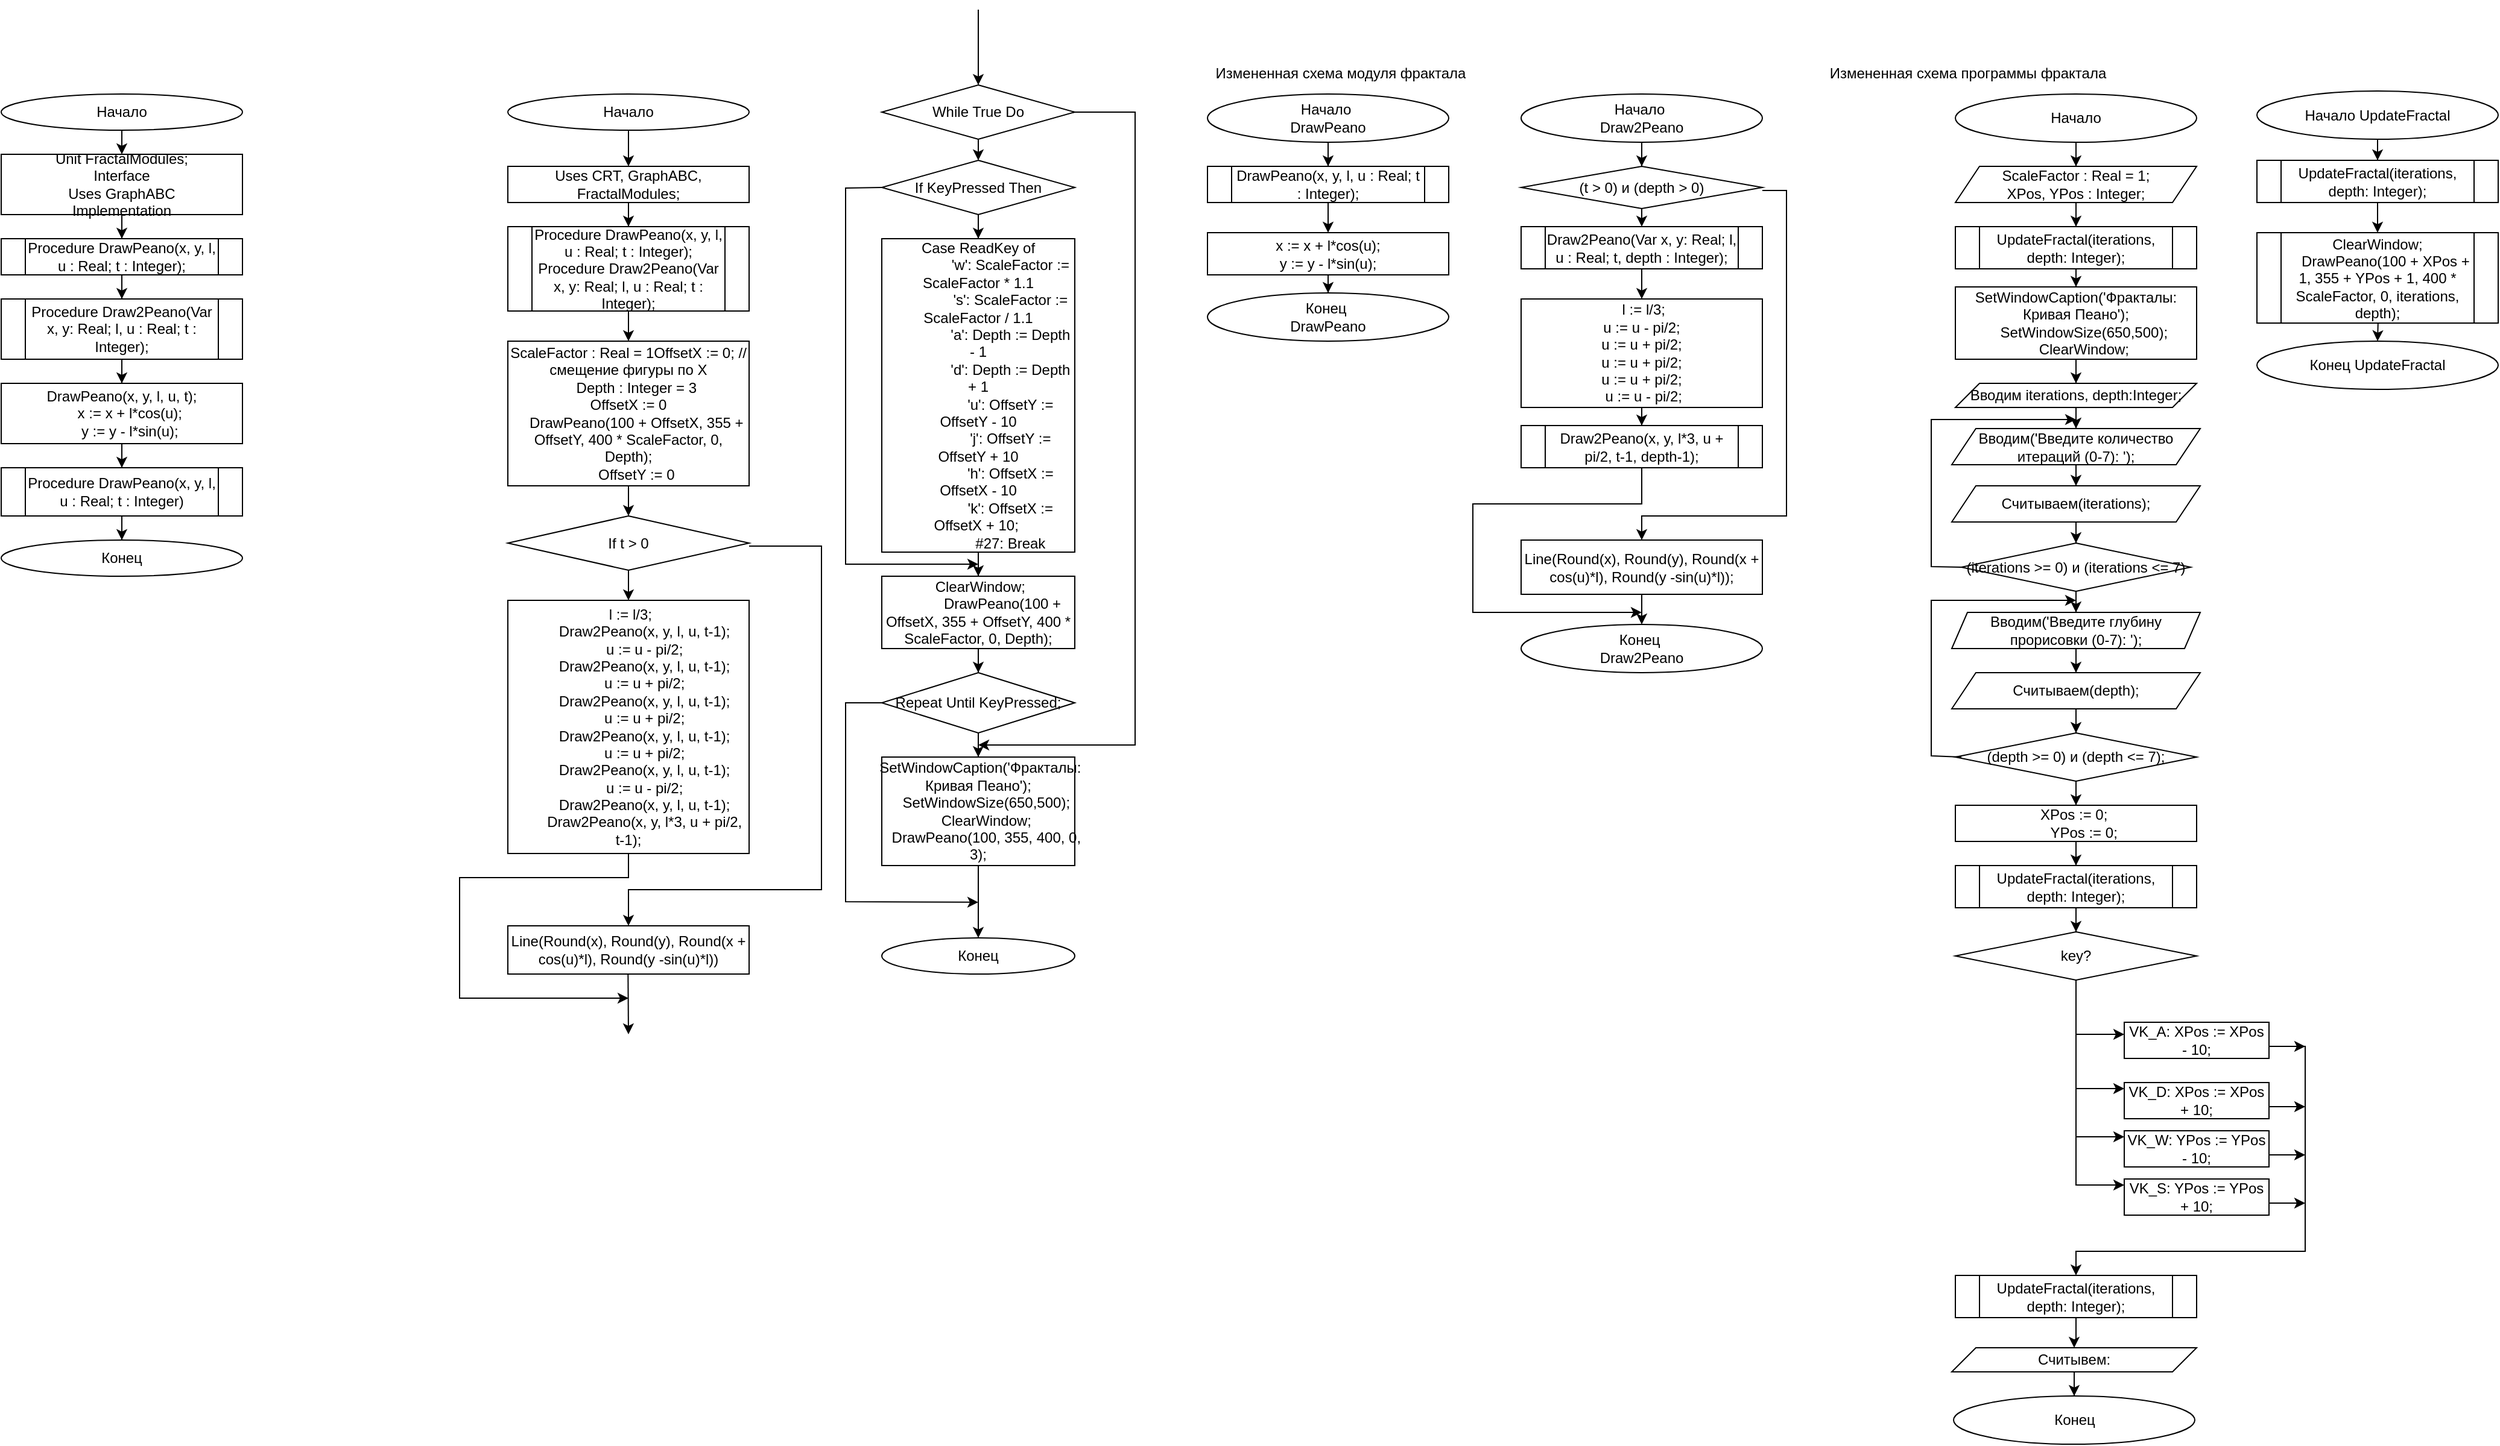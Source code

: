 <mxfile version="22.0.3" type="device">
  <diagram name="Страница — 1" id="ImiMxHiRhQceS4LaBA5e">
    <mxGraphModel dx="3646" dy="2900" grid="1" gridSize="10" guides="1" tooltips="1" connect="1" arrows="1" fold="1" page="1" pageScale="1" pageWidth="827" pageHeight="1169" math="0" shadow="0">
      <root>
        <mxCell id="0" />
        <mxCell id="1" parent="0" />
        <mxCell id="1axHWI7Uc9FdvBXGmtQv-3" value="" style="edgeStyle=orthogonalEdgeStyle;rounded=0;orthogonalLoop=1;jettySize=auto;html=1;" parent="1" source="1axHWI7Uc9FdvBXGmtQv-1" edge="1">
          <mxGeometry relative="1" as="geometry">
            <mxPoint x="140.037" y="70" as="targetPoint" />
          </mxGeometry>
        </mxCell>
        <mxCell id="1axHWI7Uc9FdvBXGmtQv-1" value="Начало" style="ellipse;whiteSpace=wrap;html=1;" parent="1" vertex="1">
          <mxGeometry x="40" y="20" width="200" height="30" as="geometry" />
        </mxCell>
        <mxCell id="1axHWI7Uc9FdvBXGmtQv-13" value="" style="edgeStyle=orthogonalEdgeStyle;rounded=0;orthogonalLoop=1;jettySize=auto;html=1;" parent="1" source="1axHWI7Uc9FdvBXGmtQv-5" target="1axHWI7Uc9FdvBXGmtQv-12" edge="1">
          <mxGeometry relative="1" as="geometry" />
        </mxCell>
        <mxCell id="1axHWI7Uc9FdvBXGmtQv-5" value="&lt;div&gt;Unit FractalModules;&lt;/div&gt;&lt;div&gt;Interface&lt;/div&gt;&lt;div&gt;Uses GraphABC&lt;br&gt;Implementation&lt;br&gt;&lt;/div&gt;" style="rounded=0;whiteSpace=wrap;html=1;" parent="1" vertex="1">
          <mxGeometry x="40" y="70" width="200" height="50" as="geometry" />
        </mxCell>
        <mxCell id="1axHWI7Uc9FdvBXGmtQv-16" value="" style="edgeStyle=orthogonalEdgeStyle;rounded=0;orthogonalLoop=1;jettySize=auto;html=1;" parent="1" source="1axHWI7Uc9FdvBXGmtQv-12" target="1axHWI7Uc9FdvBXGmtQv-14" edge="1">
          <mxGeometry relative="1" as="geometry" />
        </mxCell>
        <mxCell id="1axHWI7Uc9FdvBXGmtQv-12" value="Procedure DrawPeano(x, y, l, u : Real; t : Integer);" style="shape=process;whiteSpace=wrap;html=1;backgroundOutline=1;" parent="1" vertex="1">
          <mxGeometry x="40" y="140" width="200" height="30" as="geometry" />
        </mxCell>
        <mxCell id="1axHWI7Uc9FdvBXGmtQv-18" value="" style="edgeStyle=orthogonalEdgeStyle;rounded=0;orthogonalLoop=1;jettySize=auto;html=1;" parent="1" source="1axHWI7Uc9FdvBXGmtQv-14" target="1axHWI7Uc9FdvBXGmtQv-17" edge="1">
          <mxGeometry relative="1" as="geometry" />
        </mxCell>
        <mxCell id="1axHWI7Uc9FdvBXGmtQv-14" value="Procedure Draw2Peano(Var x, y: Real; l, u : Real; t : Integer);" style="shape=process;whiteSpace=wrap;html=1;backgroundOutline=1;" parent="1" vertex="1">
          <mxGeometry x="40" y="190" width="200" height="50" as="geometry" />
        </mxCell>
        <mxCell id="1axHWI7Uc9FdvBXGmtQv-20" value="" style="edgeStyle=orthogonalEdgeStyle;rounded=0;orthogonalLoop=1;jettySize=auto;html=1;" parent="1" source="1axHWI7Uc9FdvBXGmtQv-17" target="1axHWI7Uc9FdvBXGmtQv-19" edge="1">
          <mxGeometry relative="1" as="geometry" />
        </mxCell>
        <mxCell id="1axHWI7Uc9FdvBXGmtQv-17" value="DrawPeano(x, y, l, u, t);&#xa;    x := x + l*cos(u);&#xa;    y := y - l*sin(u);" style="rounded=0;whiteSpace=wrap;html=1;" parent="1" vertex="1">
          <mxGeometry x="40" y="260" width="200" height="50" as="geometry" />
        </mxCell>
        <mxCell id="1axHWI7Uc9FdvBXGmtQv-22" value="" style="edgeStyle=orthogonalEdgeStyle;rounded=0;orthogonalLoop=1;jettySize=auto;html=1;" parent="1" source="1axHWI7Uc9FdvBXGmtQv-19" target="1axHWI7Uc9FdvBXGmtQv-21" edge="1">
          <mxGeometry relative="1" as="geometry" />
        </mxCell>
        <mxCell id="1axHWI7Uc9FdvBXGmtQv-19" value="Procedure DrawPeano(x, y, l, u : Real; t : Integer)" style="shape=process;whiteSpace=wrap;html=1;backgroundOutline=1;" parent="1" vertex="1">
          <mxGeometry x="40" y="330" width="200" height="40" as="geometry" />
        </mxCell>
        <mxCell id="1axHWI7Uc9FdvBXGmtQv-21" value="Конец" style="ellipse;whiteSpace=wrap;html=1;" parent="1" vertex="1">
          <mxGeometry x="40" y="390" width="200" height="30" as="geometry" />
        </mxCell>
        <mxCell id="1axHWI7Uc9FdvBXGmtQv-25" value="" style="edgeStyle=orthogonalEdgeStyle;rounded=0;orthogonalLoop=1;jettySize=auto;html=1;" parent="1" source="1axHWI7Uc9FdvBXGmtQv-23" target="1axHWI7Uc9FdvBXGmtQv-24" edge="1">
          <mxGeometry relative="1" as="geometry" />
        </mxCell>
        <mxCell id="1axHWI7Uc9FdvBXGmtQv-23" value="Начало" style="ellipse;whiteSpace=wrap;html=1;" parent="1" vertex="1">
          <mxGeometry x="460" y="20" width="200" height="30" as="geometry" />
        </mxCell>
        <mxCell id="1axHWI7Uc9FdvBXGmtQv-27" value="" style="edgeStyle=orthogonalEdgeStyle;rounded=0;orthogonalLoop=1;jettySize=auto;html=1;" parent="1" source="1axHWI7Uc9FdvBXGmtQv-24" target="1axHWI7Uc9FdvBXGmtQv-26" edge="1">
          <mxGeometry relative="1" as="geometry" />
        </mxCell>
        <mxCell id="1axHWI7Uc9FdvBXGmtQv-24" value="&lt;div&gt;Uses CRT, GraphABC, FractalModules;&lt;br&gt;&lt;/div&gt;" style="rounded=0;whiteSpace=wrap;html=1;" parent="1" vertex="1">
          <mxGeometry x="460" y="80" width="200" height="30" as="geometry" />
        </mxCell>
        <mxCell id="1axHWI7Uc9FdvBXGmtQv-29" value="" style="edgeStyle=orthogonalEdgeStyle;rounded=0;orthogonalLoop=1;jettySize=auto;html=1;" parent="1" source="1axHWI7Uc9FdvBXGmtQv-26" target="1axHWI7Uc9FdvBXGmtQv-28" edge="1">
          <mxGeometry relative="1" as="geometry" />
        </mxCell>
        <mxCell id="1axHWI7Uc9FdvBXGmtQv-26" value="&lt;div&gt;Procedure DrawPeano(x, y, l, u : Real; t : Integer);&lt;/div&gt;&lt;div&gt;&lt;span style=&quot;background-color: initial;&quot;&gt;Procedure Draw2Peano(Var x, y: Real; l, u : Real; t : Integer);&lt;/span&gt;&lt;br&gt;&lt;/div&gt;" style="shape=process;whiteSpace=wrap;html=1;backgroundOutline=1;" parent="1" vertex="1">
          <mxGeometry x="460" y="130" width="200" height="70" as="geometry" />
        </mxCell>
        <mxCell id="1axHWI7Uc9FdvBXGmtQv-31" value="" style="edgeStyle=orthogonalEdgeStyle;rounded=0;orthogonalLoop=1;jettySize=auto;html=1;" parent="1" source="1axHWI7Uc9FdvBXGmtQv-28" target="1axHWI7Uc9FdvBXGmtQv-30" edge="1">
          <mxGeometry relative="1" as="geometry" />
        </mxCell>
        <mxCell id="1axHWI7Uc9FdvBXGmtQv-28" value="&lt;div&gt;&lt;div&gt;ScaleFactor : Real = 1OffsetX := 0; // смещение фигуры по X&lt;/div&gt;&lt;div&gt;&amp;nbsp; &amp;nbsp; Depth : Integer = 3&lt;br&gt;&lt;div&gt;OffsetX := 0&lt;/div&gt;&lt;div&gt;&amp;nbsp; &amp;nbsp; DrawPeano(100 + OffsetX, 355 + OffsetY, 400 * ScaleFactor, 0, Depth);&lt;/div&gt;&lt;div&gt;&amp;nbsp; &amp;nbsp; OffsetY := 0&lt;/div&gt;&lt;/div&gt;&lt;/div&gt;" style="rounded=0;whiteSpace=wrap;html=1;" parent="1" vertex="1">
          <mxGeometry x="460" y="225" width="200" height="120" as="geometry" />
        </mxCell>
        <mxCell id="1axHWI7Uc9FdvBXGmtQv-33" value="" style="edgeStyle=orthogonalEdgeStyle;rounded=0;orthogonalLoop=1;jettySize=auto;html=1;" parent="1" source="1axHWI7Uc9FdvBXGmtQv-30" target="1axHWI7Uc9FdvBXGmtQv-32" edge="1">
          <mxGeometry relative="1" as="geometry" />
        </mxCell>
        <mxCell id="1axHWI7Uc9FdvBXGmtQv-30" value="If t &gt; 0" style="rhombus;whiteSpace=wrap;html=1;" parent="1" vertex="1">
          <mxGeometry x="460" y="370" width="200" height="45" as="geometry" />
        </mxCell>
        <mxCell id="1axHWI7Uc9FdvBXGmtQv-32" value="&lt;div&gt;&amp;nbsp;l := l/3;&lt;/div&gt;&lt;div&gt;&amp;nbsp; &amp;nbsp; &amp;nbsp; &amp;nbsp; Draw2Peano(x, y, l, u, t-1);&lt;/div&gt;&lt;div&gt;&amp;nbsp; &amp;nbsp; &amp;nbsp; &amp;nbsp; u := u - pi/2;&lt;/div&gt;&lt;div&gt;&amp;nbsp; &amp;nbsp; &amp;nbsp; &amp;nbsp; Draw2Peano(x, y, l, u, t-1);&lt;/div&gt;&lt;div&gt;&amp;nbsp; &amp;nbsp; &amp;nbsp; &amp;nbsp; u := u + pi/2;&lt;/div&gt;&lt;div&gt;&amp;nbsp; &amp;nbsp; &amp;nbsp; &amp;nbsp; Draw2Peano(x, y, l, u, t-1);&lt;/div&gt;&lt;div&gt;&amp;nbsp; &amp;nbsp; &amp;nbsp; &amp;nbsp; u := u + pi/2;&lt;/div&gt;&lt;div&gt;&amp;nbsp; &amp;nbsp; &amp;nbsp; &amp;nbsp; Draw2Peano(x, y, l, u, t-1);&lt;/div&gt;&lt;div&gt;&amp;nbsp; &amp;nbsp; &amp;nbsp; &amp;nbsp; u := u + pi/2;&lt;/div&gt;&lt;div&gt;&amp;nbsp; &amp;nbsp; &amp;nbsp; &amp;nbsp; Draw2Peano(x, y, l, u, t-1);&lt;/div&gt;&lt;div&gt;&amp;nbsp; &amp;nbsp; &amp;nbsp; &amp;nbsp; u := u - pi/2;&lt;/div&gt;&lt;div&gt;&amp;nbsp; &amp;nbsp; &amp;nbsp; &amp;nbsp; Draw2Peano(x, y, l, u, t-1);&lt;/div&gt;&lt;div&gt;&amp;nbsp; &amp;nbsp; &amp;nbsp; &amp;nbsp; Draw2Peano(x, y, l*3, u + pi/2, t-1);&lt;/div&gt;" style="rounded=0;whiteSpace=wrap;html=1;" parent="1" vertex="1">
          <mxGeometry x="460" y="440" width="200" height="210" as="geometry" />
        </mxCell>
        <mxCell id="1axHWI7Uc9FdvBXGmtQv-34" value="" style="endArrow=classic;html=1;rounded=0;entryX=0.5;entryY=0;entryDx=0;entryDy=0;" parent="1" target="1axHWI7Uc9FdvBXGmtQv-35" edge="1">
          <mxGeometry width="50" height="50" relative="1" as="geometry">
            <mxPoint x="660" y="395" as="sourcePoint" />
            <mxPoint x="560" y="670" as="targetPoint" />
            <Array as="points">
              <mxPoint x="720" y="395" />
              <mxPoint x="720" y="680" />
              <mxPoint x="560" y="680" />
            </Array>
          </mxGeometry>
        </mxCell>
        <mxCell id="1axHWI7Uc9FdvBXGmtQv-35" value="Line(Round(x), Round(y), Round(x + cos(u)*l), Round(y -sin(u)*l))" style="rounded=0;whiteSpace=wrap;html=1;" parent="1" vertex="1">
          <mxGeometry x="460" y="710" width="200" height="40" as="geometry" />
        </mxCell>
        <mxCell id="1axHWI7Uc9FdvBXGmtQv-36" value="" style="endArrow=classic;html=1;rounded=0;" parent="1" edge="1">
          <mxGeometry width="50" height="50" relative="1" as="geometry">
            <mxPoint x="559.66" y="750" as="sourcePoint" />
            <mxPoint x="560" y="800" as="targetPoint" />
          </mxGeometry>
        </mxCell>
        <mxCell id="1axHWI7Uc9FdvBXGmtQv-37" value="" style="endArrow=classic;html=1;rounded=0;" parent="1" edge="1">
          <mxGeometry width="50" height="50" relative="1" as="geometry">
            <mxPoint x="560" y="650" as="sourcePoint" />
            <mxPoint x="560" y="770" as="targetPoint" />
            <Array as="points">
              <mxPoint x="560" y="670" />
              <mxPoint x="420" y="670" />
              <mxPoint x="420" y="770" />
            </Array>
          </mxGeometry>
        </mxCell>
        <mxCell id="1axHWI7Uc9FdvBXGmtQv-38" value="" style="endArrow=classic;html=1;rounded=0;entryX=0.5;entryY=0;entryDx=0;entryDy=0;" parent="1" target="1axHWI7Uc9FdvBXGmtQv-39" edge="1">
          <mxGeometry width="50" height="50" relative="1" as="geometry">
            <mxPoint x="850" y="-50" as="sourcePoint" />
            <mxPoint x="840" y="10" as="targetPoint" />
          </mxGeometry>
        </mxCell>
        <mxCell id="1axHWI7Uc9FdvBXGmtQv-39" value="While True Do" style="rhombus;whiteSpace=wrap;html=1;" parent="1" vertex="1">
          <mxGeometry x="770" y="12.5" width="160" height="45" as="geometry" />
        </mxCell>
        <mxCell id="1axHWI7Uc9FdvBXGmtQv-40" value="" style="endArrow=classic;html=1;rounded=0;exitX=0.5;exitY=1;exitDx=0;exitDy=0;entryX=0.5;entryY=0;entryDx=0;entryDy=0;" parent="1" source="1axHWI7Uc9FdvBXGmtQv-39" target="1axHWI7Uc9FdvBXGmtQv-41" edge="1">
          <mxGeometry width="50" height="50" relative="1" as="geometry">
            <mxPoint x="850" y="60" as="sourcePoint" />
            <mxPoint x="845" y="90" as="targetPoint" />
          </mxGeometry>
        </mxCell>
        <mxCell id="1axHWI7Uc9FdvBXGmtQv-44" value="" style="edgeStyle=orthogonalEdgeStyle;rounded=0;orthogonalLoop=1;jettySize=auto;html=1;" parent="1" source="1axHWI7Uc9FdvBXGmtQv-41" target="1axHWI7Uc9FdvBXGmtQv-43" edge="1">
          <mxGeometry relative="1" as="geometry" />
        </mxCell>
        <mxCell id="1axHWI7Uc9FdvBXGmtQv-41" value="If KeyPressed Then" style="rhombus;whiteSpace=wrap;html=1;" parent="1" vertex="1">
          <mxGeometry x="770" y="75" width="160" height="45" as="geometry" />
        </mxCell>
        <mxCell id="1axHWI7Uc9FdvBXGmtQv-46" value="" style="edgeStyle=orthogonalEdgeStyle;rounded=0;orthogonalLoop=1;jettySize=auto;html=1;" parent="1" source="1axHWI7Uc9FdvBXGmtQv-43" target="1axHWI7Uc9FdvBXGmtQv-45" edge="1">
          <mxGeometry relative="1" as="geometry" />
        </mxCell>
        <mxCell id="1axHWI7Uc9FdvBXGmtQv-43" value="Case ReadKey of&#xa;                &#39;w&#39;: ScaleFactor := ScaleFactor * 1.1&#xa;                &#39;s&#39;: ScaleFactor := ScaleFactor / 1.1&#xa;                &#39;a&#39;: Depth := Depth - 1&#xa;                &#39;d&#39;: Depth := Depth + 1&#xa;                &#39;u&#39;: OffsetY := OffsetY - 10&#xa;                &#39;j&#39;: OffsetY := OffsetY + 10&#xa;                &#39;h&#39;: OffsetX := OffsetX - 10&#xa;                &#39;k&#39;: OffsetX := OffsetX + 10; &#xa;                #27: Break" style="rounded=0;whiteSpace=wrap;html=1;" parent="1" vertex="1">
          <mxGeometry x="770" y="140" width="160" height="260" as="geometry" />
        </mxCell>
        <mxCell id="1axHWI7Uc9FdvBXGmtQv-48" value="" style="edgeStyle=orthogonalEdgeStyle;rounded=0;orthogonalLoop=1;jettySize=auto;html=1;" parent="1" source="1axHWI7Uc9FdvBXGmtQv-45" target="1axHWI7Uc9FdvBXGmtQv-47" edge="1">
          <mxGeometry relative="1" as="geometry" />
        </mxCell>
        <mxCell id="1axHWI7Uc9FdvBXGmtQv-45" value="&lt;div&gt;&amp;nbsp;ClearWindow;&lt;/div&gt;&lt;div&gt;&amp;nbsp; &amp;nbsp; &amp;nbsp; &amp;nbsp; &amp;nbsp; &amp;nbsp; DrawPeano(100 + OffsetX, 355 + OffsetY, 400 * ScaleFactor, 0, Depth);&lt;/div&gt;" style="rounded=0;whiteSpace=wrap;html=1;" parent="1" vertex="1">
          <mxGeometry x="770" y="420" width="160" height="60" as="geometry" />
        </mxCell>
        <mxCell id="1axHWI7Uc9FdvBXGmtQv-50" value="" style="edgeStyle=orthogonalEdgeStyle;rounded=0;orthogonalLoop=1;jettySize=auto;html=1;" parent="1" source="1axHWI7Uc9FdvBXGmtQv-47" target="1axHWI7Uc9FdvBXGmtQv-49" edge="1">
          <mxGeometry relative="1" as="geometry" />
        </mxCell>
        <mxCell id="1axHWI7Uc9FdvBXGmtQv-47" value="Repeat Until KeyPressed;" style="rhombus;whiteSpace=wrap;html=1;" parent="1" vertex="1">
          <mxGeometry x="770" y="500" width="160" height="50" as="geometry" />
        </mxCell>
        <mxCell id="1axHWI7Uc9FdvBXGmtQv-53" value="" style="edgeStyle=orthogonalEdgeStyle;rounded=0;orthogonalLoop=1;jettySize=auto;html=1;" parent="1" source="1axHWI7Uc9FdvBXGmtQv-49" target="1axHWI7Uc9FdvBXGmtQv-52" edge="1">
          <mxGeometry relative="1" as="geometry" />
        </mxCell>
        <mxCell id="1axHWI7Uc9FdvBXGmtQv-49" value="&lt;div&gt;&amp;nbsp;SetWindowCaption(&#39;Фракталы: Кривая Пеано&#39;);&lt;/div&gt;&lt;div&gt;&amp;nbsp; &amp;nbsp; SetWindowSize(650,500);&lt;/div&gt;&lt;div&gt;&amp;nbsp; &amp;nbsp; ClearWindow;&lt;/div&gt;&lt;div&gt;&amp;nbsp; &amp;nbsp; DrawPeano(100, 355, 400, 0, 3);&lt;/div&gt;" style="rounded=0;whiteSpace=wrap;html=1;" parent="1" vertex="1">
          <mxGeometry x="770" y="570" width="160" height="90" as="geometry" />
        </mxCell>
        <mxCell id="1axHWI7Uc9FdvBXGmtQv-52" value="Конец" style="ellipse;whiteSpace=wrap;html=1;" parent="1" vertex="1">
          <mxGeometry x="770" y="720" width="160" height="30" as="geometry" />
        </mxCell>
        <mxCell id="1axHWI7Uc9FdvBXGmtQv-56" value="" style="endArrow=classic;html=1;rounded=0;exitX=0;exitY=0.5;exitDx=0;exitDy=0;" parent="1" source="1axHWI7Uc9FdvBXGmtQv-41" edge="1">
          <mxGeometry width="50" height="50" relative="1" as="geometry">
            <mxPoint x="970" y="270" as="sourcePoint" />
            <mxPoint x="850" y="410" as="targetPoint" />
            <Array as="points">
              <mxPoint x="740" y="98" />
              <mxPoint x="740" y="410" />
            </Array>
          </mxGeometry>
        </mxCell>
        <mxCell id="1axHWI7Uc9FdvBXGmtQv-59" value="" style="endArrow=classic;html=1;rounded=0;exitX=1;exitY=0.5;exitDx=0;exitDy=0;" parent="1" source="1axHWI7Uc9FdvBXGmtQv-39" edge="1">
          <mxGeometry width="50" height="50" relative="1" as="geometry">
            <mxPoint x="940" y="280" as="sourcePoint" />
            <mxPoint x="850" y="560" as="targetPoint" />
            <Array as="points">
              <mxPoint x="980" y="35" />
              <mxPoint x="980" y="560" />
            </Array>
          </mxGeometry>
        </mxCell>
        <mxCell id="1axHWI7Uc9FdvBXGmtQv-60" value="" style="endArrow=classic;html=1;rounded=0;exitX=0;exitY=0.5;exitDx=0;exitDy=0;" parent="1" source="1axHWI7Uc9FdvBXGmtQv-47" edge="1">
          <mxGeometry width="50" height="50" relative="1" as="geometry">
            <mxPoint x="770" y="530" as="sourcePoint" />
            <mxPoint x="850" y="690.444" as="targetPoint" />
            <Array as="points">
              <mxPoint x="740" y="525" />
              <mxPoint x="740" y="690" />
            </Array>
          </mxGeometry>
        </mxCell>
        <mxCell id="ZooiMYIhw06hLdDjYiOl-1" value="Измененная схема модуля фрактала&lt;br&gt;" style="text;html=1;align=center;verticalAlign=middle;resizable=0;points=[];autosize=1;strokeColor=none;fillColor=none;" parent="1" vertex="1">
          <mxGeometry x="1035" y="-12" width="230" height="30" as="geometry" />
        </mxCell>
        <mxCell id="ZooiMYIhw06hLdDjYiOl-4" value="" style="edgeStyle=orthogonalEdgeStyle;rounded=0;orthogonalLoop=1;jettySize=auto;html=1;" parent="1" source="ZooiMYIhw06hLdDjYiOl-2" target="ZooiMYIhw06hLdDjYiOl-3" edge="1">
          <mxGeometry relative="1" as="geometry" />
        </mxCell>
        <mxCell id="ZooiMYIhw06hLdDjYiOl-2" value="Начало&amp;nbsp;&lt;br&gt;DrawPeano" style="ellipse;whiteSpace=wrap;html=1;" parent="1" vertex="1">
          <mxGeometry x="1040" y="20" width="200" height="40" as="geometry" />
        </mxCell>
        <mxCell id="ZooiMYIhw06hLdDjYiOl-6" value="" style="edgeStyle=orthogonalEdgeStyle;rounded=0;orthogonalLoop=1;jettySize=auto;html=1;" parent="1" source="ZooiMYIhw06hLdDjYiOl-3" target="ZooiMYIhw06hLdDjYiOl-5" edge="1">
          <mxGeometry relative="1" as="geometry" />
        </mxCell>
        <mxCell id="ZooiMYIhw06hLdDjYiOl-3" value="DrawPeano(x, y, l, u : Real; t : Integer);" style="shape=process;whiteSpace=wrap;html=1;backgroundOutline=1;" parent="1" vertex="1">
          <mxGeometry x="1040" y="80" width="200" height="30" as="geometry" />
        </mxCell>
        <mxCell id="ZooiMYIhw06hLdDjYiOl-8" value="" style="edgeStyle=orthogonalEdgeStyle;rounded=0;orthogonalLoop=1;jettySize=auto;html=1;" parent="1" source="ZooiMYIhw06hLdDjYiOl-5" target="ZooiMYIhw06hLdDjYiOl-7" edge="1">
          <mxGeometry relative="1" as="geometry" />
        </mxCell>
        <mxCell id="ZooiMYIhw06hLdDjYiOl-5" value="x := x + l*cos(u);&lt;br&gt;y := y - l*sin(u);" style="rounded=0;whiteSpace=wrap;html=1;" parent="1" vertex="1">
          <mxGeometry x="1040" y="135" width="200" height="35" as="geometry" />
        </mxCell>
        <mxCell id="ZooiMYIhw06hLdDjYiOl-7" value="Конец&amp;nbsp;&lt;br&gt;DrawPeano" style="ellipse;whiteSpace=wrap;html=1;" parent="1" vertex="1">
          <mxGeometry x="1040" y="185" width="200" height="40" as="geometry" />
        </mxCell>
        <mxCell id="ZooiMYIhw06hLdDjYiOl-9" value="Начало&amp;nbsp;&lt;br&gt;Draw2Peano" style="ellipse;whiteSpace=wrap;html=1;" parent="1" vertex="1">
          <mxGeometry x="1300" y="20" width="200" height="40" as="geometry" />
        </mxCell>
        <mxCell id="ZooiMYIhw06hLdDjYiOl-21" value="" style="edgeStyle=orthogonalEdgeStyle;rounded=0;orthogonalLoop=1;jettySize=auto;html=1;" parent="1" source="ZooiMYIhw06hLdDjYiOl-10" target="ZooiMYIhw06hLdDjYiOl-14" edge="1">
          <mxGeometry relative="1" as="geometry" />
        </mxCell>
        <mxCell id="ZooiMYIhw06hLdDjYiOl-10" value="Draw2Peano(Var x, y: Real; l, u : Real; t, depth : Integer);" style="shape=process;whiteSpace=wrap;html=1;backgroundOutline=1;" parent="1" vertex="1">
          <mxGeometry x="1300" y="130" width="200" height="35" as="geometry" />
        </mxCell>
        <mxCell id="ZooiMYIhw06hLdDjYiOl-23" value="" style="edgeStyle=orthogonalEdgeStyle;rounded=0;orthogonalLoop=1;jettySize=auto;html=1;" parent="1" source="ZooiMYIhw06hLdDjYiOl-14" target="ZooiMYIhw06hLdDjYiOl-22" edge="1">
          <mxGeometry relative="1" as="geometry" />
        </mxCell>
        <mxCell id="ZooiMYIhw06hLdDjYiOl-14" value="&amp;nbsp;l := l/3;&lt;br&gt;u := u - pi/2;&lt;br&gt;u := u + pi/2;&lt;br&gt;u := u + pi/2;&lt;br&gt;u := u + pi/2;&lt;br&gt;&amp;nbsp;u := u - pi/2;" style="rounded=0;whiteSpace=wrap;html=1;" parent="1" vertex="1">
          <mxGeometry x="1300" y="190" width="200" height="90" as="geometry" />
        </mxCell>
        <mxCell id="ZooiMYIhw06hLdDjYiOl-16" value="" style="edgeStyle=orthogonalEdgeStyle;rounded=0;orthogonalLoop=1;jettySize=auto;html=1;" parent="1" source="ZooiMYIhw06hLdDjYiOl-9" target="ZooiMYIhw06hLdDjYiOl-12" edge="1">
          <mxGeometry relative="1" as="geometry">
            <mxPoint x="1400" y="60" as="sourcePoint" />
            <mxPoint x="1400" y="175" as="targetPoint" />
          </mxGeometry>
        </mxCell>
        <mxCell id="ZooiMYIhw06hLdDjYiOl-12" value="(t &amp;gt; 0) и (depth &amp;gt; 0)" style="rhombus;whiteSpace=wrap;html=1;" parent="1" vertex="1">
          <mxGeometry x="1300" y="80" width="200" height="35" as="geometry" />
        </mxCell>
        <mxCell id="ZooiMYIhw06hLdDjYiOl-19" value="" style="endArrow=classic;html=1;rounded=0;entryX=0.5;entryY=0;entryDx=0;entryDy=0;" parent="1" target="ZooiMYIhw06hLdDjYiOl-10" edge="1">
          <mxGeometry width="50" height="50" relative="1" as="geometry">
            <mxPoint x="1400" y="115" as="sourcePoint" />
            <mxPoint x="1450" y="65" as="targetPoint" />
          </mxGeometry>
        </mxCell>
        <mxCell id="ZooiMYIhw06hLdDjYiOl-22" value="Draw2Peano(x, y, l*3, u + pi/2, t-1, depth-1);" style="shape=process;whiteSpace=wrap;html=1;backgroundOutline=1;" parent="1" vertex="1">
          <mxGeometry x="1300" y="295" width="200" height="35" as="geometry" />
        </mxCell>
        <mxCell id="ZooiMYIhw06hLdDjYiOl-27" value="" style="edgeStyle=orthogonalEdgeStyle;rounded=0;orthogonalLoop=1;jettySize=auto;html=1;" parent="1" source="ZooiMYIhw06hLdDjYiOl-24" target="ZooiMYIhw06hLdDjYiOl-26" edge="1">
          <mxGeometry relative="1" as="geometry" />
        </mxCell>
        <mxCell id="ZooiMYIhw06hLdDjYiOl-24" value="Line(Round(x), Round(y), Round(x + cos(u)*l), Round(y -sin(u)*l));" style="rounded=0;whiteSpace=wrap;html=1;" parent="1" vertex="1">
          <mxGeometry x="1300" y="390" width="200" height="45" as="geometry" />
        </mxCell>
        <mxCell id="ZooiMYIhw06hLdDjYiOl-25" value="" style="endArrow=classic;html=1;rounded=0;entryX=0.5;entryY=0;entryDx=0;entryDy=0;" parent="1" target="ZooiMYIhw06hLdDjYiOl-24" edge="1">
          <mxGeometry width="50" height="50" relative="1" as="geometry">
            <mxPoint x="1500" y="100" as="sourcePoint" />
            <mxPoint x="1550" y="50" as="targetPoint" />
            <Array as="points">
              <mxPoint x="1520" y="100" />
              <mxPoint x="1520" y="370" />
              <mxPoint x="1400" y="370" />
            </Array>
          </mxGeometry>
        </mxCell>
        <mxCell id="ZooiMYIhw06hLdDjYiOl-26" value="Конец&amp;nbsp;&lt;br&gt;Draw2Peano" style="ellipse;whiteSpace=wrap;html=1;" parent="1" vertex="1">
          <mxGeometry x="1300" y="460" width="200" height="40" as="geometry" />
        </mxCell>
        <mxCell id="ZooiMYIhw06hLdDjYiOl-28" value="" style="endArrow=classic;html=1;rounded=0;" parent="1" edge="1">
          <mxGeometry width="50" height="50" relative="1" as="geometry">
            <mxPoint x="1400" y="330" as="sourcePoint" />
            <mxPoint x="1400" y="450" as="targetPoint" />
            <Array as="points">
              <mxPoint x="1400" y="360" />
              <mxPoint x="1260" y="360" />
              <mxPoint x="1260" y="450" />
            </Array>
          </mxGeometry>
        </mxCell>
        <mxCell id="ZooiMYIhw06hLdDjYiOl-29" value="Измененная схема программы фрактала&lt;br&gt;" style="text;html=1;align=center;verticalAlign=middle;resizable=0;points=[];autosize=1;strokeColor=none;fillColor=none;" parent="1" vertex="1">
          <mxGeometry x="1545" y="-12" width="250" height="30" as="geometry" />
        </mxCell>
        <mxCell id="l1t1-B7q02fLcfZfDnNG-3" value="" style="edgeStyle=orthogonalEdgeStyle;rounded=0;orthogonalLoop=1;jettySize=auto;html=1;" edge="1" parent="1" source="l1t1-B7q02fLcfZfDnNG-1" target="l1t1-B7q02fLcfZfDnNG-2">
          <mxGeometry relative="1" as="geometry" />
        </mxCell>
        <mxCell id="l1t1-B7q02fLcfZfDnNG-1" value="Начало" style="ellipse;whiteSpace=wrap;html=1;" vertex="1" parent="1">
          <mxGeometry x="1660" y="20" width="200" height="40" as="geometry" />
        </mxCell>
        <mxCell id="l1t1-B7q02fLcfZfDnNG-5" value="" style="edgeStyle=orthogonalEdgeStyle;rounded=0;orthogonalLoop=1;jettySize=auto;html=1;" edge="1" parent="1" source="l1t1-B7q02fLcfZfDnNG-2" target="l1t1-B7q02fLcfZfDnNG-4">
          <mxGeometry relative="1" as="geometry" />
        </mxCell>
        <mxCell id="l1t1-B7q02fLcfZfDnNG-2" value="&lt;div&gt;&amp;nbsp;ScaleFactor : Real = 1;&amp;nbsp;&lt;/div&gt;&lt;div&gt;&lt;span style=&quot;background-color: initial;&quot;&gt;XPos, YPos : Integer;&lt;/span&gt;&lt;/div&gt;" style="shape=parallelogram;perimeter=parallelogramPerimeter;whiteSpace=wrap;html=1;fixedSize=1;" vertex="1" parent="1">
          <mxGeometry x="1660" y="80" width="200" height="30" as="geometry" />
        </mxCell>
        <mxCell id="l1t1-B7q02fLcfZfDnNG-16" value="" style="edgeStyle=orthogonalEdgeStyle;rounded=0;orthogonalLoop=1;jettySize=auto;html=1;" edge="1" parent="1" source="l1t1-B7q02fLcfZfDnNG-4" target="l1t1-B7q02fLcfZfDnNG-15">
          <mxGeometry relative="1" as="geometry" />
        </mxCell>
        <mxCell id="l1t1-B7q02fLcfZfDnNG-4" value="UpdateFractal(iterations, depth: Integer);" style="shape=process;whiteSpace=wrap;html=1;backgroundOutline=1;" vertex="1" parent="1">
          <mxGeometry x="1660" y="130" width="200" height="35" as="geometry" />
        </mxCell>
        <mxCell id="l1t1-B7q02fLcfZfDnNG-14" value="" style="edgeStyle=orthogonalEdgeStyle;rounded=0;orthogonalLoop=1;jettySize=auto;html=1;" edge="1" parent="1" target="l1t1-B7q02fLcfZfDnNG-12">
          <mxGeometry relative="1" as="geometry">
            <mxPoint x="2010.037" y="185" as="sourcePoint" />
          </mxGeometry>
        </mxCell>
        <mxCell id="l1t1-B7q02fLcfZfDnNG-10" value="" style="edgeStyle=orthogonalEdgeStyle;rounded=0;orthogonalLoop=1;jettySize=auto;html=1;" edge="1" parent="1" source="l1t1-B7q02fLcfZfDnNG-8" target="l1t1-B7q02fLcfZfDnNG-9">
          <mxGeometry relative="1" as="geometry" />
        </mxCell>
        <mxCell id="l1t1-B7q02fLcfZfDnNG-8" value="Начало UpdateFractal" style="ellipse;whiteSpace=wrap;html=1;" vertex="1" parent="1">
          <mxGeometry x="1910" y="17.5" width="200" height="40" as="geometry" />
        </mxCell>
        <mxCell id="l1t1-B7q02fLcfZfDnNG-11" value="" style="edgeStyle=orthogonalEdgeStyle;rounded=0;orthogonalLoop=1;jettySize=auto;html=1;entryX=0.5;entryY=0;entryDx=0;entryDy=0;" edge="1" parent="1" source="l1t1-B7q02fLcfZfDnNG-9" target="l1t1-B7q02fLcfZfDnNG-60">
          <mxGeometry relative="1" as="geometry">
            <mxPoint x="2010.037" y="125" as="targetPoint" />
          </mxGeometry>
        </mxCell>
        <mxCell id="l1t1-B7q02fLcfZfDnNG-9" value="UpdateFractal(iterations, depth: Integer);" style="shape=process;whiteSpace=wrap;html=1;backgroundOutline=1;" vertex="1" parent="1">
          <mxGeometry x="1910" y="75" width="200" height="35" as="geometry" />
        </mxCell>
        <mxCell id="l1t1-B7q02fLcfZfDnNG-12" value="Конец UpdateFractal" style="ellipse;whiteSpace=wrap;html=1;" vertex="1" parent="1">
          <mxGeometry x="1910" y="225" width="200" height="40" as="geometry" />
        </mxCell>
        <mxCell id="l1t1-B7q02fLcfZfDnNG-18" value="" style="edgeStyle=orthogonalEdgeStyle;rounded=0;orthogonalLoop=1;jettySize=auto;html=1;" edge="1" parent="1" source="l1t1-B7q02fLcfZfDnNG-15" target="l1t1-B7q02fLcfZfDnNG-17">
          <mxGeometry relative="1" as="geometry" />
        </mxCell>
        <mxCell id="l1t1-B7q02fLcfZfDnNG-15" value="&lt;div&gt;SetWindowCaption(&#39;Фракталы: Кривая Пеано&#39;);&lt;/div&gt;&lt;div&gt;&amp;nbsp; &amp;nbsp; SetWindowSize(650,500);&lt;/div&gt;&lt;div&gt;&amp;nbsp; &amp;nbsp; ClearWindow;&lt;/div&gt;" style="rounded=0;whiteSpace=wrap;html=1;" vertex="1" parent="1">
          <mxGeometry x="1660" y="180" width="200" height="60" as="geometry" />
        </mxCell>
        <mxCell id="l1t1-B7q02fLcfZfDnNG-20" value="" style="edgeStyle=orthogonalEdgeStyle;rounded=0;orthogonalLoop=1;jettySize=auto;html=1;" edge="1" parent="1" source="l1t1-B7q02fLcfZfDnNG-17" target="l1t1-B7q02fLcfZfDnNG-19">
          <mxGeometry relative="1" as="geometry" />
        </mxCell>
        <mxCell id="l1t1-B7q02fLcfZfDnNG-17" value="Вводим iterations, depth:Integer;" style="shape=parallelogram;perimeter=parallelogramPerimeter;whiteSpace=wrap;html=1;fixedSize=1;" vertex="1" parent="1">
          <mxGeometry x="1660" y="260" width="200" height="20" as="geometry" />
        </mxCell>
        <mxCell id="l1t1-B7q02fLcfZfDnNG-22" value="" style="edgeStyle=orthogonalEdgeStyle;rounded=0;orthogonalLoop=1;jettySize=auto;html=1;" edge="1" parent="1" source="l1t1-B7q02fLcfZfDnNG-19" target="l1t1-B7q02fLcfZfDnNG-21">
          <mxGeometry relative="1" as="geometry" />
        </mxCell>
        <mxCell id="l1t1-B7q02fLcfZfDnNG-19" value="Вводим(&#39;Введите количество итераций (0-7): &#39;);" style="shape=parallelogram;perimeter=parallelogramPerimeter;whiteSpace=wrap;html=1;fixedSize=1;" vertex="1" parent="1">
          <mxGeometry x="1657" y="297.5" width="206" height="30" as="geometry" />
        </mxCell>
        <mxCell id="l1t1-B7q02fLcfZfDnNG-24" value="" style="edgeStyle=orthogonalEdgeStyle;rounded=0;orthogonalLoop=1;jettySize=auto;html=1;" edge="1" parent="1" source="l1t1-B7q02fLcfZfDnNG-21" target="l1t1-B7q02fLcfZfDnNG-23">
          <mxGeometry relative="1" as="geometry" />
        </mxCell>
        <mxCell id="l1t1-B7q02fLcfZfDnNG-21" value="Считываем(iterations);" style="shape=parallelogram;perimeter=parallelogramPerimeter;whiteSpace=wrap;html=1;fixedSize=1;" vertex="1" parent="1">
          <mxGeometry x="1657" y="345" width="206" height="30" as="geometry" />
        </mxCell>
        <mxCell id="l1t1-B7q02fLcfZfDnNG-28" value="" style="edgeStyle=orthogonalEdgeStyle;rounded=0;orthogonalLoop=1;jettySize=auto;html=1;" edge="1" parent="1" source="l1t1-B7q02fLcfZfDnNG-23" target="l1t1-B7q02fLcfZfDnNG-27">
          <mxGeometry relative="1" as="geometry" />
        </mxCell>
        <mxCell id="l1t1-B7q02fLcfZfDnNG-23" value="(iterations &amp;gt;= 0) и (iterations &amp;lt;= 7)" style="rhombus;whiteSpace=wrap;html=1;" vertex="1" parent="1">
          <mxGeometry x="1665" y="392.5" width="190" height="40" as="geometry" />
        </mxCell>
        <mxCell id="l1t1-B7q02fLcfZfDnNG-25" value="" style="endArrow=classic;html=1;rounded=0;exitX=0;exitY=0.5;exitDx=0;exitDy=0;" edge="1" parent="1" source="l1t1-B7q02fLcfZfDnNG-23">
          <mxGeometry width="50" height="50" relative="1" as="geometry">
            <mxPoint x="1660" y="415" as="sourcePoint" />
            <mxPoint x="1760" y="290" as="targetPoint" />
            <Array as="points">
              <mxPoint x="1640" y="412" />
              <mxPoint x="1640" y="290" />
            </Array>
          </mxGeometry>
        </mxCell>
        <mxCell id="l1t1-B7q02fLcfZfDnNG-30" value="" style="edgeStyle=orthogonalEdgeStyle;rounded=0;orthogonalLoop=1;jettySize=auto;html=1;" edge="1" parent="1" source="l1t1-B7q02fLcfZfDnNG-27" target="l1t1-B7q02fLcfZfDnNG-29">
          <mxGeometry relative="1" as="geometry" />
        </mxCell>
        <mxCell id="l1t1-B7q02fLcfZfDnNG-27" value="Вводим(&#39;Введите глубину прорисовки (0-7): &#39;);" style="shape=parallelogram;perimeter=parallelogramPerimeter;whiteSpace=wrap;html=1;fixedSize=1;size=13;" vertex="1" parent="1">
          <mxGeometry x="1657" y="450" width="206" height="30" as="geometry" />
        </mxCell>
        <mxCell id="l1t1-B7q02fLcfZfDnNG-32" value="" style="edgeStyle=orthogonalEdgeStyle;rounded=0;orthogonalLoop=1;jettySize=auto;html=1;" edge="1" parent="1" source="l1t1-B7q02fLcfZfDnNG-29" target="l1t1-B7q02fLcfZfDnNG-31">
          <mxGeometry relative="1" as="geometry" />
        </mxCell>
        <mxCell id="l1t1-B7q02fLcfZfDnNG-29" value="Считываем(depth);" style="shape=parallelogram;perimeter=parallelogramPerimeter;whiteSpace=wrap;html=1;fixedSize=1;" vertex="1" parent="1">
          <mxGeometry x="1657" y="500" width="206" height="30" as="geometry" />
        </mxCell>
        <mxCell id="l1t1-B7q02fLcfZfDnNG-36" value="" style="edgeStyle=orthogonalEdgeStyle;rounded=0;orthogonalLoop=1;jettySize=auto;html=1;" edge="1" parent="1" source="l1t1-B7q02fLcfZfDnNG-31" target="l1t1-B7q02fLcfZfDnNG-34">
          <mxGeometry relative="1" as="geometry" />
        </mxCell>
        <mxCell id="l1t1-B7q02fLcfZfDnNG-31" value="(depth &amp;gt;= 0) и (depth &amp;lt;= 7);" style="rhombus;whiteSpace=wrap;html=1;" vertex="1" parent="1">
          <mxGeometry x="1660" y="550" width="200" height="40" as="geometry" />
        </mxCell>
        <mxCell id="l1t1-B7q02fLcfZfDnNG-33" value="" style="endArrow=classic;html=1;rounded=0;exitX=0;exitY=0.5;exitDx=0;exitDy=0;" edge="1" parent="1">
          <mxGeometry width="50" height="50" relative="1" as="geometry">
            <mxPoint x="1665" y="570" as="sourcePoint" />
            <mxPoint x="1760" y="440" as="targetPoint" />
            <Array as="points">
              <mxPoint x="1640" y="569" />
              <mxPoint x="1640" y="440" />
            </Array>
          </mxGeometry>
        </mxCell>
        <mxCell id="l1t1-B7q02fLcfZfDnNG-38" value="" style="edgeStyle=orthogonalEdgeStyle;rounded=0;orthogonalLoop=1;jettySize=auto;html=1;" edge="1" parent="1" source="l1t1-B7q02fLcfZfDnNG-34" target="l1t1-B7q02fLcfZfDnNG-37">
          <mxGeometry relative="1" as="geometry" />
        </mxCell>
        <mxCell id="l1t1-B7q02fLcfZfDnNG-34" value="XPos := 0; &#xa;    YPos := 0;" style="rounded=0;whiteSpace=wrap;html=1;" vertex="1" parent="1">
          <mxGeometry x="1660" y="610" width="200" height="30" as="geometry" />
        </mxCell>
        <mxCell id="l1t1-B7q02fLcfZfDnNG-40" value="" style="edgeStyle=orthogonalEdgeStyle;rounded=0;orthogonalLoop=1;jettySize=auto;html=1;" edge="1" parent="1" source="l1t1-B7q02fLcfZfDnNG-37" target="l1t1-B7q02fLcfZfDnNG-39">
          <mxGeometry relative="1" as="geometry" />
        </mxCell>
        <mxCell id="l1t1-B7q02fLcfZfDnNG-37" value="UpdateFractal(iterations, depth: Integer);" style="shape=process;whiteSpace=wrap;html=1;backgroundOutline=1;" vertex="1" parent="1">
          <mxGeometry x="1660" y="660" width="200" height="35" as="geometry" />
        </mxCell>
        <mxCell id="l1t1-B7q02fLcfZfDnNG-39" value="key?" style="rhombus;whiteSpace=wrap;html=1;" vertex="1" parent="1">
          <mxGeometry x="1660" y="715" width="200" height="40" as="geometry" />
        </mxCell>
        <mxCell id="l1t1-B7q02fLcfZfDnNG-41" value="VK_A: XPos := XPos - 10;" style="rounded=0;whiteSpace=wrap;html=1;" vertex="1" parent="1">
          <mxGeometry x="1800" y="790" width="120" height="30" as="geometry" />
        </mxCell>
        <mxCell id="l1t1-B7q02fLcfZfDnNG-42" value="" style="endArrow=classic;html=1;rounded=0;" edge="1" parent="1">
          <mxGeometry width="50" height="50" relative="1" as="geometry">
            <mxPoint x="1760" y="755" as="sourcePoint" />
            <mxPoint x="1800" y="800" as="targetPoint" />
            <Array as="points">
              <mxPoint x="1760" y="800" />
            </Array>
          </mxGeometry>
        </mxCell>
        <mxCell id="l1t1-B7q02fLcfZfDnNG-43" value="VK_D: XPos := XPos + 10;" style="rounded=0;whiteSpace=wrap;html=1;" vertex="1" parent="1">
          <mxGeometry x="1800" y="840" width="120" height="30" as="geometry" />
        </mxCell>
        <mxCell id="l1t1-B7q02fLcfZfDnNG-44" value="" style="endArrow=classic;html=1;rounded=0;" edge="1" parent="1">
          <mxGeometry width="50" height="50" relative="1" as="geometry">
            <mxPoint x="1760" y="800" as="sourcePoint" />
            <mxPoint x="1800" y="845" as="targetPoint" />
            <Array as="points">
              <mxPoint x="1760" y="845" />
            </Array>
          </mxGeometry>
        </mxCell>
        <mxCell id="l1t1-B7q02fLcfZfDnNG-45" value="" style="endArrow=classic;html=1;rounded=0;" edge="1" parent="1">
          <mxGeometry width="50" height="50" relative="1" as="geometry">
            <mxPoint x="1760" y="840" as="sourcePoint" />
            <mxPoint x="1800" y="885" as="targetPoint" />
            <Array as="points">
              <mxPoint x="1760" y="885" />
            </Array>
          </mxGeometry>
        </mxCell>
        <mxCell id="l1t1-B7q02fLcfZfDnNG-46" value="" style="endArrow=classic;html=1;rounded=0;" edge="1" parent="1">
          <mxGeometry width="50" height="50" relative="1" as="geometry">
            <mxPoint x="1760" y="880" as="sourcePoint" />
            <mxPoint x="1800" y="925" as="targetPoint" />
            <Array as="points">
              <mxPoint x="1760" y="925" />
            </Array>
          </mxGeometry>
        </mxCell>
        <mxCell id="l1t1-B7q02fLcfZfDnNG-47" value="VK_W: YPos := YPos - 10;" style="rounded=0;whiteSpace=wrap;html=1;" vertex="1" parent="1">
          <mxGeometry x="1800" y="880" width="120" height="30" as="geometry" />
        </mxCell>
        <mxCell id="l1t1-B7q02fLcfZfDnNG-48" value="VK_S: YPos := YPos + 10;" style="rounded=0;whiteSpace=wrap;html=1;" vertex="1" parent="1">
          <mxGeometry x="1800" y="920" width="120" height="30" as="geometry" />
        </mxCell>
        <mxCell id="l1t1-B7q02fLcfZfDnNG-49" value="" style="endArrow=classic;html=1;rounded=0;" edge="1" parent="1">
          <mxGeometry width="50" height="50" relative="1" as="geometry">
            <mxPoint x="1920" y="810" as="sourcePoint" />
            <mxPoint x="1760" y="1000" as="targetPoint" />
            <Array as="points">
              <mxPoint x="1950" y="810" />
              <mxPoint x="1950" y="980" />
              <mxPoint x="1760" y="980" />
            </Array>
          </mxGeometry>
        </mxCell>
        <mxCell id="l1t1-B7q02fLcfZfDnNG-50" value="" style="endArrow=classic;html=1;rounded=0;" edge="1" parent="1">
          <mxGeometry width="50" height="50" relative="1" as="geometry">
            <mxPoint x="1920" y="810" as="sourcePoint" />
            <mxPoint x="1950" y="810" as="targetPoint" />
          </mxGeometry>
        </mxCell>
        <mxCell id="l1t1-B7q02fLcfZfDnNG-52" value="" style="endArrow=classic;html=1;rounded=0;" edge="1" parent="1">
          <mxGeometry width="50" height="50" relative="1" as="geometry">
            <mxPoint x="1920" y="860" as="sourcePoint" />
            <mxPoint x="1950" y="860" as="targetPoint" />
          </mxGeometry>
        </mxCell>
        <mxCell id="l1t1-B7q02fLcfZfDnNG-53" value="" style="endArrow=classic;html=1;rounded=0;" edge="1" parent="1">
          <mxGeometry width="50" height="50" relative="1" as="geometry">
            <mxPoint x="1920" y="900" as="sourcePoint" />
            <mxPoint x="1950" y="900" as="targetPoint" />
          </mxGeometry>
        </mxCell>
        <mxCell id="l1t1-B7q02fLcfZfDnNG-54" value="" style="endArrow=classic;html=1;rounded=0;" edge="1" parent="1">
          <mxGeometry width="50" height="50" relative="1" as="geometry">
            <mxPoint x="1920" y="940" as="sourcePoint" />
            <mxPoint x="1950" y="940" as="targetPoint" />
          </mxGeometry>
        </mxCell>
        <mxCell id="l1t1-B7q02fLcfZfDnNG-57" value="" style="edgeStyle=orthogonalEdgeStyle;rounded=0;orthogonalLoop=1;jettySize=auto;html=1;" edge="1" parent="1" source="l1t1-B7q02fLcfZfDnNG-55" target="l1t1-B7q02fLcfZfDnNG-56">
          <mxGeometry relative="1" as="geometry" />
        </mxCell>
        <mxCell id="l1t1-B7q02fLcfZfDnNG-55" value="UpdateFractal(iterations, depth: Integer);" style="shape=process;whiteSpace=wrap;html=1;backgroundOutline=1;" vertex="1" parent="1">
          <mxGeometry x="1660" y="1000" width="200" height="35" as="geometry" />
        </mxCell>
        <mxCell id="l1t1-B7q02fLcfZfDnNG-59" value="" style="edgeStyle=orthogonalEdgeStyle;rounded=0;orthogonalLoop=1;jettySize=auto;html=1;" edge="1" parent="1" source="l1t1-B7q02fLcfZfDnNG-56" target="l1t1-B7q02fLcfZfDnNG-58">
          <mxGeometry relative="1" as="geometry" />
        </mxCell>
        <mxCell id="l1t1-B7q02fLcfZfDnNG-56" value="Считывем:" style="shape=parallelogram;perimeter=parallelogramPerimeter;whiteSpace=wrap;html=1;fixedSize=1;" vertex="1" parent="1">
          <mxGeometry x="1657" y="1060" width="203" height="20" as="geometry" />
        </mxCell>
        <mxCell id="l1t1-B7q02fLcfZfDnNG-58" value="Конец" style="ellipse;whiteSpace=wrap;html=1;" vertex="1" parent="1">
          <mxGeometry x="1658.5" y="1100" width="200" height="40" as="geometry" />
        </mxCell>
        <mxCell id="l1t1-B7q02fLcfZfDnNG-60" value="&lt;div style=&quot;border-color: var(--border-color);&quot;&gt;ClearWindow;&lt;/div&gt;&lt;div style=&quot;border-color: var(--border-color);&quot;&gt;&amp;nbsp; &amp;nbsp; DrawPeano(100 + XPos + 1, 355 + YPos + 1, 400 * ScaleFactor, 0, iterations, depth);&lt;/div&gt;" style="shape=process;whiteSpace=wrap;html=1;backgroundOutline=1;" vertex="1" parent="1">
          <mxGeometry x="1910" y="135" width="200" height="75" as="geometry" />
        </mxCell>
      </root>
    </mxGraphModel>
  </diagram>
</mxfile>
